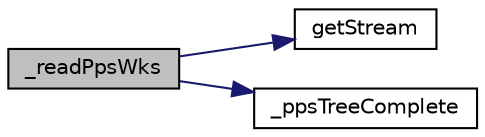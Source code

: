 digraph "_readPpsWks"
{
  edge [fontname="Helvetica",fontsize="10",labelfontname="Helvetica",labelfontsize="10"];
  node [fontname="Helvetica",fontsize="10",shape=record];
  rankdir="LR";
  Node7 [label="_readPpsWks",height=0.2,width=0.4,color="black", fillcolor="grey75", style="filled", fontcolor="black"];
  Node7 -> Node8 [color="midnightblue",fontsize="10",style="solid",fontname="Helvetica"];
  Node8 [label="getStream",height=0.2,width=0.4,color="black", fillcolor="white", style="filled",URL="$class_p_h_p_excel___shared___o_l_e.html#aa6d18a0d5b2f71d5ffab436daa7eedad"];
  Node7 -> Node9 [color="midnightblue",fontsize="10",style="solid",fontname="Helvetica"];
  Node9 [label="_ppsTreeComplete",height=0.2,width=0.4,color="black", fillcolor="white", style="filled",URL="$class_p_h_p_excel___shared___o_l_e.html#a48cc0a3cf01af7b03810b8d84ae1b475"];
}
